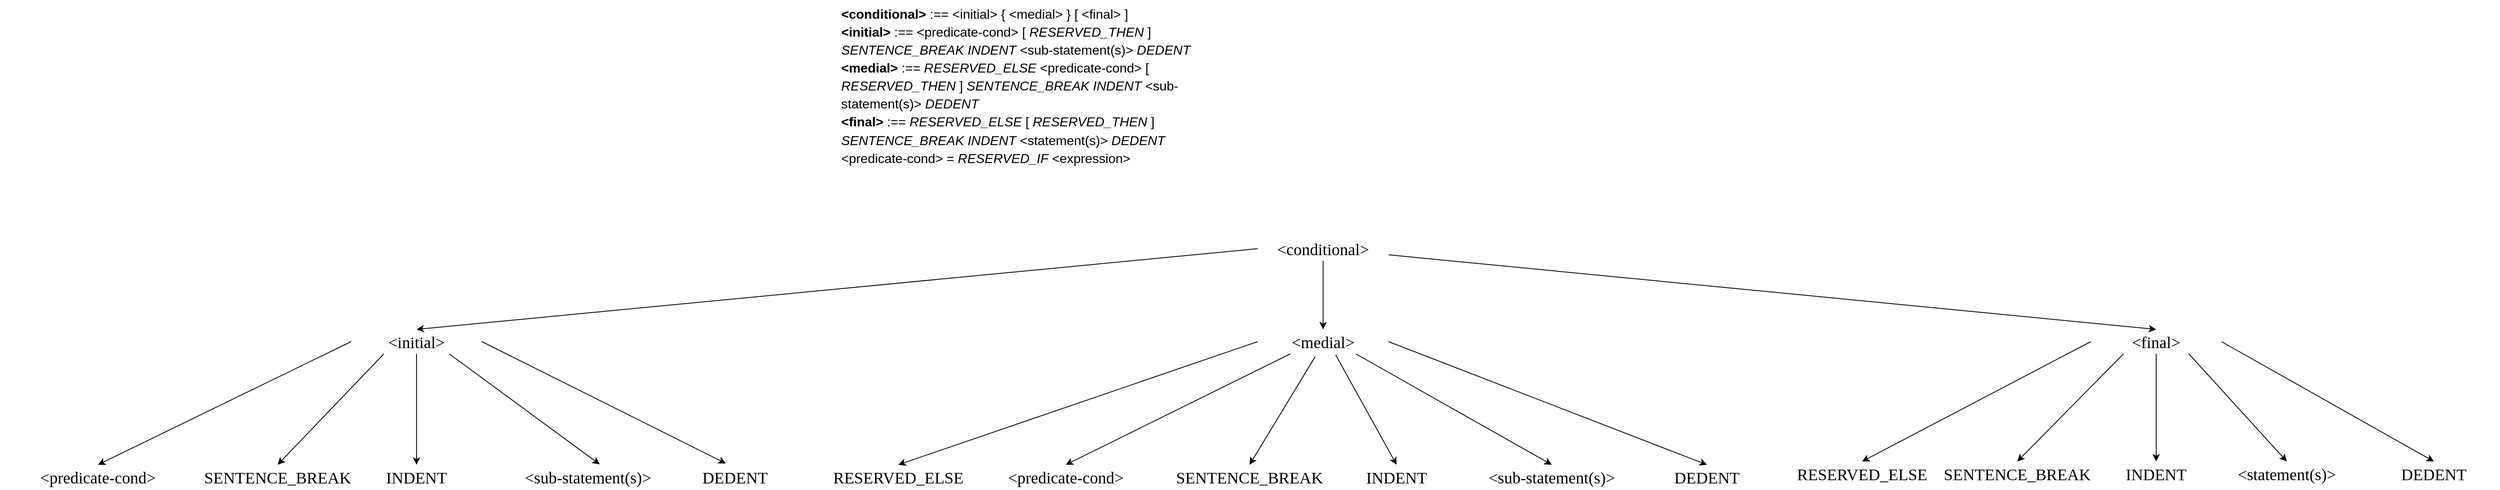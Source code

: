 <mxfile version="22.1.21" type="github">
  <diagram name="Page-1" id="WEaogWOMoJxRNa3tFYCO">
    <mxGraphModel dx="2610" dy="819" grid="1" gridSize="10" guides="1" tooltips="1" connect="1" arrows="1" fold="1" page="1" pageScale="1" pageWidth="1169" pageHeight="827" math="0" shadow="0">
      <root>
        <mxCell id="0" />
        <mxCell id="1" parent="0" />
        <mxCell id="Kcy05sSw5dRX6cnOLowN-1" value="&lt;b style=&quot;font-weight:normal;&quot; id=&quot;docs-internal-guid-42f4c1cf-7fff-ffef-cff0-2908b1d1533a&quot;&gt;&lt;p dir=&quot;ltr&quot; style=&quot;line-height:1.38;margin-left: 36pt;margin-top:0pt;margin-bottom:0pt;&quot;&gt;&lt;span style=&quot;font-size: 12pt; font-family: Consolas, sans-serif; color: rgb(0, 0, 0); background-color: transparent; font-weight: 700; font-style: normal; font-variant: normal; text-decoration: none; vertical-align: baseline;&quot;&gt;&amp;lt;conditional&amp;gt;&lt;/span&gt;&lt;span style=&quot;font-size: 12pt; font-family: Consolas, sans-serif; color: rgb(0, 0, 0); background-color: transparent; font-weight: 400; font-style: normal; font-variant: normal; text-decoration: none; vertical-align: baseline;&quot;&gt; :== &amp;lt;initial&amp;gt; { &amp;lt;medial&amp;gt; } [ &amp;lt;final&amp;gt; ]&lt;/span&gt;&lt;/p&gt;&lt;p dir=&quot;ltr&quot; style=&quot;line-height:1.38;margin-left: 36pt;margin-top:0pt;margin-bottom:0pt;&quot;&gt;&lt;span style=&quot;font-size: 12pt; font-family: Consolas, sans-serif; color: rgb(0, 0, 0); background-color: transparent; font-weight: 700; font-style: normal; font-variant: normal; text-decoration: none; vertical-align: baseline;&quot;&gt;&amp;lt;initial&amp;gt;&lt;/span&gt;&lt;span style=&quot;font-size: 12pt; font-family: Consolas, sans-serif; color: rgb(0, 0, 0); background-color: transparent; font-weight: 400; font-style: normal; font-variant: normal; text-decoration: none; vertical-align: baseline;&quot;&gt; :== &amp;lt;predicate-cond&amp;gt; [ &lt;/span&gt;&lt;span style=&quot;font-size: 12pt; font-family: Consolas, sans-serif; color: rgb(0, 0, 0); background-color: transparent; font-weight: 400; font-style: italic; font-variant: normal; text-decoration: none; vertical-align: baseline;&quot;&gt;RESERVED_THEN &lt;/span&gt;&lt;span style=&quot;font-size: 12pt; font-family: Consolas, sans-serif; color: rgb(0, 0, 0); background-color: transparent; font-weight: 400; font-style: normal; font-variant: normal; text-decoration: none; vertical-align: baseline;&quot;&gt;] &lt;/span&gt;&lt;span style=&quot;font-size: 12pt; font-family: Consolas, sans-serif; color: rgb(0, 0, 0); background-color: transparent; font-weight: 400; font-style: italic; font-variant: normal; text-decoration: none; vertical-align: baseline;&quot;&gt;SENTENCE_BREAK&lt;/span&gt;&lt;span style=&quot;font-size: 12pt; font-family: Consolas, sans-serif; color: rgb(0, 0, 0); background-color: transparent; font-weight: 400; font-style: normal; font-variant: normal; text-decoration: none; vertical-align: baseline;&quot;&gt; &lt;/span&gt;&lt;span style=&quot;font-size: 12pt; font-family: Consolas, sans-serif; color: rgb(0, 0, 0); background-color: transparent; font-weight: 400; font-style: italic; font-variant: normal; text-decoration: none; vertical-align: baseline;&quot;&gt;INDENT&lt;/span&gt;&lt;span style=&quot;font-size: 12pt; font-family: Consolas, sans-serif; color: rgb(0, 0, 0); background-color: transparent; font-weight: 400; font-style: normal; font-variant: normal; text-decoration: none; vertical-align: baseline;&quot;&gt; &amp;lt;sub-statement(s)&amp;gt; &lt;/span&gt;&lt;span style=&quot;font-size: 12pt; font-family: Consolas, sans-serif; color: rgb(0, 0, 0); background-color: transparent; font-weight: 400; font-style: italic; font-variant: normal; text-decoration: none; vertical-align: baseline;&quot;&gt;DEDENT&lt;/span&gt;&lt;/p&gt;&lt;p dir=&quot;ltr&quot; style=&quot;line-height:1.38;margin-left: 36pt;margin-top:0pt;margin-bottom:0pt;&quot;&gt;&lt;span style=&quot;font-size: 12pt; font-family: Consolas, sans-serif; color: rgb(0, 0, 0); background-color: transparent; font-weight: 700; font-style: normal; font-variant: normal; text-decoration: none; vertical-align: baseline;&quot;&gt;&amp;lt;medial&amp;gt; &lt;/span&gt;&lt;span style=&quot;font-size: 12pt; font-family: Consolas, sans-serif; color: rgb(0, 0, 0); background-color: transparent; font-weight: 400; font-style: normal; font-variant: normal; text-decoration: none; vertical-align: baseline;&quot;&gt;:== &lt;/span&gt;&lt;span style=&quot;font-size: 12pt; font-family: Consolas, sans-serif; color: rgb(0, 0, 0); background-color: transparent; font-weight: 400; font-style: italic; font-variant: normal; text-decoration: none; vertical-align: baseline;&quot;&gt;RESERVED_ELSE&lt;/span&gt;&lt;span style=&quot;font-size: 12pt; font-family: Consolas, sans-serif; color: rgb(0, 0, 0); background-color: transparent; font-weight: 400; font-style: normal; font-variant: normal; text-decoration: none; vertical-align: baseline;&quot;&gt; &amp;lt;predicate-cond&amp;gt; [ &lt;/span&gt;&lt;span style=&quot;font-size: 12pt; font-family: Consolas, sans-serif; color: rgb(0, 0, 0); background-color: transparent; font-weight: 400; font-style: italic; font-variant: normal; text-decoration: none; vertical-align: baseline;&quot;&gt;RESERVED_THEN &lt;/span&gt;&lt;span style=&quot;font-size: 12pt; font-family: Consolas, sans-serif; color: rgb(0, 0, 0); background-color: transparent; font-weight: 400; font-style: normal; font-variant: normal; text-decoration: none; vertical-align: baseline;&quot;&gt;] &lt;/span&gt;&lt;span style=&quot;font-size: 12pt; font-family: Consolas, sans-serif; color: rgb(0, 0, 0); background-color: transparent; font-weight: 400; font-style: italic; font-variant: normal; text-decoration: none; vertical-align: baseline;&quot;&gt;SENTENCE_BREAK&lt;/span&gt;&lt;span style=&quot;font-size: 12pt; font-family: Consolas, sans-serif; color: rgb(0, 0, 0); background-color: transparent; font-weight: 400; font-style: normal; font-variant: normal; text-decoration: none; vertical-align: baseline;&quot;&gt; &lt;/span&gt;&lt;span style=&quot;font-size: 12pt; font-family: Consolas, sans-serif; color: rgb(0, 0, 0); background-color: transparent; font-weight: 400; font-style: italic; font-variant: normal; text-decoration: none; vertical-align: baseline;&quot;&gt;INDENT&lt;/span&gt;&lt;span style=&quot;font-size: 12pt; font-family: Consolas, sans-serif; color: rgb(0, 0, 0); background-color: transparent; font-weight: 400; font-style: normal; font-variant: normal; text-decoration: none; vertical-align: baseline;&quot;&gt; &amp;lt;sub-statement(s)&amp;gt; &lt;/span&gt;&lt;span style=&quot;font-size: 12pt; font-family: Consolas, sans-serif; color: rgb(0, 0, 0); background-color: transparent; font-weight: 400; font-style: italic; font-variant: normal; text-decoration: none; vertical-align: baseline;&quot;&gt;DEDENT&lt;/span&gt;&lt;/p&gt;&lt;p dir=&quot;ltr&quot; style=&quot;line-height:1.38;margin-left: 36pt;margin-top:0pt;margin-bottom:0pt;&quot;&gt;&lt;span style=&quot;font-size: 12pt; font-family: Consolas, sans-serif; color: rgb(0, 0, 0); background-color: transparent; font-weight: 700; font-style: normal; font-variant: normal; text-decoration: none; vertical-align: baseline;&quot;&gt;&amp;lt;final&amp;gt; &lt;/span&gt;&lt;span style=&quot;font-size: 12pt; font-family: Consolas, sans-serif; color: rgb(0, 0, 0); background-color: transparent; font-weight: 400; font-style: normal; font-variant: normal; text-decoration: none; vertical-align: baseline;&quot;&gt;:== &lt;/span&gt;&lt;span style=&quot;font-size: 12pt; font-family: Consolas, sans-serif; color: rgb(0, 0, 0); background-color: transparent; font-weight: 400; font-style: italic; font-variant: normal; text-decoration: none; vertical-align: baseline;&quot;&gt;RESERVED_ELSE&lt;/span&gt;&lt;span style=&quot;font-size: 12pt; font-family: Consolas, sans-serif; color: rgb(0, 0, 0); background-color: transparent; font-weight: 400; font-style: normal; font-variant: normal; text-decoration: none; vertical-align: baseline;&quot;&gt; [ &lt;/span&gt;&lt;span style=&quot;font-size: 12pt; font-family: Consolas, sans-serif; color: rgb(0, 0, 0); background-color: transparent; font-weight: 400; font-style: italic; font-variant: normal; text-decoration: none; vertical-align: baseline;&quot;&gt;RESERVED_THEN &lt;/span&gt;&lt;span style=&quot;font-size: 12pt; font-family: Consolas, sans-serif; color: rgb(0, 0, 0); background-color: transparent; font-weight: 400; font-style: normal; font-variant: normal; text-decoration: none; vertical-align: baseline;&quot;&gt;] &lt;/span&gt;&lt;span style=&quot;font-size: 12pt; font-family: Consolas, sans-serif; color: rgb(0, 0, 0); background-color: transparent; font-weight: 400; font-style: italic; font-variant: normal; text-decoration: none; vertical-align: baseline;&quot;&gt;SENTENCE_BREAK&lt;/span&gt;&lt;span style=&quot;font-size: 12pt; font-family: Consolas, sans-serif; color: rgb(0, 0, 0); background-color: transparent; font-weight: 400; font-style: normal; font-variant: normal; text-decoration: none; vertical-align: baseline;&quot;&gt; &lt;/span&gt;&lt;span style=&quot;font-size: 12pt; font-family: Consolas, sans-serif; color: rgb(0, 0, 0); background-color: transparent; font-weight: 400; font-style: italic; font-variant: normal; text-decoration: none; vertical-align: baseline;&quot;&gt;INDENT&lt;/span&gt;&lt;span style=&quot;font-size: 12pt; font-family: Consolas, sans-serif; color: rgb(0, 0, 0); background-color: transparent; font-weight: 400; font-style: normal; font-variant: normal; text-decoration: none; vertical-align: baseline;&quot;&gt; &amp;lt;statement(s)&amp;gt; &lt;/span&gt;&lt;span style=&quot;font-size: 12pt; font-family: Consolas, sans-serif; color: rgb(0, 0, 0); background-color: transparent; font-weight: 400; font-style: italic; font-variant: normal; text-decoration: none; vertical-align: baseline;&quot;&gt;DEDENT&lt;/span&gt;&lt;/p&gt;&lt;p dir=&quot;ltr&quot; style=&quot;line-height:1.38;margin-left: 36pt;margin-top:0pt;margin-bottom:0pt;&quot;&gt;&lt;span style=&quot;font-size: 12pt; font-family: Consolas, sans-serif; color: rgb(0, 0, 0); background-color: transparent; font-weight: 400; font-style: normal; font-variant: normal; text-decoration: none; vertical-align: baseline;&quot;&gt;&amp;lt;predicate-cond&amp;gt; = &lt;/span&gt;&lt;span style=&quot;font-size: 12pt; font-family: Consolas, sans-serif; color: rgb(0, 0, 0); background-color: transparent; font-weight: 400; font-style: italic; font-variant: normal; text-decoration: none; vertical-align: baseline;&quot;&gt;RESERVED_IF&lt;/span&gt;&lt;span style=&quot;font-size: 12pt; font-family: Consolas, sans-serif; color: rgb(0, 0, 0); background-color: transparent; font-weight: 400; font-style: normal; font-variant: normal; text-decoration: none; vertical-align: baseline;&quot;&gt; &amp;lt;expression&amp;gt;&lt;/span&gt;&lt;/p&gt;&lt;/b&gt;&lt;br class=&quot;Apple-interchange-newline&quot;&gt;" style="text;whiteSpace=wrap;html=1;" vertex="1" parent="1">
          <mxGeometry y="10" width="560" height="240" as="geometry" />
        </mxCell>
        <mxCell id="Kcy05sSw5dRX6cnOLowN-2" value="&lt;font style=&quot;font-size: 20px;&quot;&gt;&amp;lt;conditional&amp;gt;&lt;/font&gt;" style="text;html=1;strokeColor=none;fillColor=none;align=center;verticalAlign=middle;whiteSpace=wrap;rounded=0;fontFamily=Lucida Console;" vertex="1" parent="1">
          <mxGeometry x="560" y="300" width="160" height="30" as="geometry" />
        </mxCell>
        <mxCell id="Kcy05sSw5dRX6cnOLowN-3" value="&lt;font style=&quot;font-size: 20px;&quot;&gt;&amp;lt;initial&amp;gt;&lt;/font&gt;" style="text;html=1;strokeColor=none;fillColor=none;align=center;verticalAlign=middle;whiteSpace=wrap;rounded=0;fontFamily=Lucida Console;" vertex="1" parent="1">
          <mxGeometry x="-550" y="414" width="160" height="30" as="geometry" />
        </mxCell>
        <mxCell id="Kcy05sSw5dRX6cnOLowN-4" value="&lt;font style=&quot;font-size: 20px;&quot;&gt;&amp;lt;medial&amp;gt;&lt;/font&gt;" style="text;html=1;strokeColor=none;fillColor=none;align=center;verticalAlign=middle;whiteSpace=wrap;rounded=0;fontFamily=Lucida Console;" vertex="1" parent="1">
          <mxGeometry x="560" y="414" width="160" height="30" as="geometry" />
        </mxCell>
        <mxCell id="Kcy05sSw5dRX6cnOLowN-5" value="&lt;font style=&quot;font-size: 20px;&quot;&gt;&amp;lt;final&amp;gt;&lt;/font&gt;" style="text;html=1;strokeColor=none;fillColor=none;align=center;verticalAlign=middle;whiteSpace=wrap;rounded=0;fontFamily=Lucida Console;" vertex="1" parent="1">
          <mxGeometry x="1580" y="414" width="160" height="30" as="geometry" />
        </mxCell>
        <mxCell id="Kcy05sSw5dRX6cnOLowN-6" value="&lt;font style=&quot;font-size: 20px;&quot;&gt;RESERVED_ELSE&lt;/font&gt;" style="text;html=1;strokeColor=none;fillColor=none;align=center;verticalAlign=middle;whiteSpace=wrap;rounded=0;fontFamily=Lucida Console;" vertex="1" parent="1">
          <mxGeometry x="1220" y="576" width="160" height="30" as="geometry" />
        </mxCell>
        <mxCell id="Kcy05sSw5dRX6cnOLowN-7" value="&lt;font style=&quot;font-size: 20px;&quot;&gt;SENTENCE_BREAK&lt;/font&gt;" style="text;html=1;strokeColor=none;fillColor=none;align=center;verticalAlign=middle;whiteSpace=wrap;rounded=0;fontFamily=Lucida Console;" vertex="1" parent="1">
          <mxGeometry x="1410" y="576" width="160" height="30" as="geometry" />
        </mxCell>
        <mxCell id="Kcy05sSw5dRX6cnOLowN-8" value="&lt;font style=&quot;font-size: 20px;&quot;&gt;SENTENCE_BREAK&lt;/font&gt;" style="text;html=1;strokeColor=none;fillColor=none;align=center;verticalAlign=middle;whiteSpace=wrap;rounded=0;fontFamily=Lucida Console;" vertex="1" parent="1">
          <mxGeometry x="-720" y="580" width="160" height="30" as="geometry" />
        </mxCell>
        <mxCell id="Kcy05sSw5dRX6cnOLowN-9" value="&lt;font style=&quot;font-size: 20px;&quot;&gt;&amp;lt;statement(s)&amp;gt;&lt;/font&gt;" style="text;html=1;strokeColor=none;fillColor=none;align=center;verticalAlign=middle;whiteSpace=wrap;rounded=0;fontFamily=Lucida Console;" vertex="1" parent="1">
          <mxGeometry x="1740" y="576" width="160" height="30" as="geometry" />
        </mxCell>
        <mxCell id="Kcy05sSw5dRX6cnOLowN-10" value="&lt;font style=&quot;font-size: 20px;&quot;&gt;INDENT&lt;/font&gt;" style="text;html=1;strokeColor=none;fillColor=none;align=center;verticalAlign=middle;whiteSpace=wrap;rounded=0;fontFamily=Lucida Console;" vertex="1" parent="1">
          <mxGeometry x="1580" y="576" width="160" height="30" as="geometry" />
        </mxCell>
        <mxCell id="Kcy05sSw5dRX6cnOLowN-11" value="&lt;font style=&quot;font-size: 20px;&quot;&gt;DEDENT&lt;/font&gt;" style="text;html=1;strokeColor=none;fillColor=none;align=center;verticalAlign=middle;whiteSpace=wrap;rounded=0;fontFamily=Lucida Console;" vertex="1" parent="1">
          <mxGeometry x="1920" y="576" width="160" height="30" as="geometry" />
        </mxCell>
        <mxCell id="Kcy05sSw5dRX6cnOLowN-13" value="&lt;font style=&quot;font-size: 20px;&quot;&gt;&amp;lt;predicate-cond&amp;gt;&lt;/font&gt;" style="text;html=1;strokeColor=none;fillColor=none;align=center;verticalAlign=middle;whiteSpace=wrap;rounded=0;fontFamily=Lucida Console;" vertex="1" parent="1">
          <mxGeometry x="-980" y="580" width="240" height="30" as="geometry" />
        </mxCell>
        <mxCell id="Kcy05sSw5dRX6cnOLowN-14" value="&lt;font style=&quot;font-size: 20px;&quot;&gt;INDENT&lt;/font&gt;" style="text;html=1;strokeColor=none;fillColor=none;align=center;verticalAlign=middle;whiteSpace=wrap;rounded=0;fontFamily=Lucida Console;" vertex="1" parent="1">
          <mxGeometry x="-550" y="580" width="160" height="30" as="geometry" />
        </mxCell>
        <mxCell id="Kcy05sSw5dRX6cnOLowN-15" value="&lt;font style=&quot;font-size: 20px;&quot;&gt;&amp;lt;sub-statement(s)&amp;gt;&lt;/font&gt;" style="text;html=1;strokeColor=none;fillColor=none;align=center;verticalAlign=middle;whiteSpace=wrap;rounded=0;fontFamily=Lucida Console;" vertex="1" parent="1">
          <mxGeometry x="-370" y="580" width="220" height="30" as="geometry" />
        </mxCell>
        <mxCell id="Kcy05sSw5dRX6cnOLowN-16" value="&lt;font style=&quot;font-size: 20px;&quot;&gt;DEDENT&lt;/font&gt;" style="text;html=1;strokeColor=none;fillColor=none;align=center;verticalAlign=middle;whiteSpace=wrap;rounded=0;fontFamily=Lucida Console;" vertex="1" parent="1">
          <mxGeometry x="-160" y="580" width="160" height="30" as="geometry" />
        </mxCell>
        <mxCell id="Kcy05sSw5dRX6cnOLowN-18" value="&lt;font style=&quot;font-size: 20px;&quot;&gt;RESERVED_ELSE&lt;/font&gt;" style="text;html=1;strokeColor=none;fillColor=none;align=center;verticalAlign=middle;whiteSpace=wrap;rounded=0;fontFamily=Lucida Console;" vertex="1" parent="1">
          <mxGeometry x="40" y="580" width="160" height="30" as="geometry" />
        </mxCell>
        <mxCell id="Kcy05sSw5dRX6cnOLowN-19" value="&lt;font style=&quot;font-size: 20px;&quot;&gt;SENTENCE_BREAK&lt;/font&gt;" style="text;html=1;strokeColor=none;fillColor=none;align=center;verticalAlign=middle;whiteSpace=wrap;rounded=0;fontFamily=Lucida Console;" vertex="1" parent="1">
          <mxGeometry x="470" y="580" width="160" height="30" as="geometry" />
        </mxCell>
        <mxCell id="Kcy05sSw5dRX6cnOLowN-21" value="&lt;font style=&quot;font-size: 20px;&quot;&gt;INDENT&lt;/font&gt;" style="text;html=1;strokeColor=none;fillColor=none;align=center;verticalAlign=middle;whiteSpace=wrap;rounded=0;fontFamily=Lucida Console;" vertex="1" parent="1">
          <mxGeometry x="650" y="580" width="160" height="30" as="geometry" />
        </mxCell>
        <mxCell id="Kcy05sSw5dRX6cnOLowN-22" value="&lt;font style=&quot;font-size: 20px;&quot;&gt;DEDENT&lt;/font&gt;" style="text;html=1;strokeColor=none;fillColor=none;align=center;verticalAlign=middle;whiteSpace=wrap;rounded=0;fontFamily=Lucida Console;" vertex="1" parent="1">
          <mxGeometry x="1030" y="580" width="160" height="30" as="geometry" />
        </mxCell>
        <mxCell id="Kcy05sSw5dRX6cnOLowN-23" value="&lt;font style=&quot;font-size: 20px;&quot;&gt;&amp;lt;predicate-cond&amp;gt;&lt;/font&gt;" style="text;html=1;strokeColor=none;fillColor=none;align=center;verticalAlign=middle;whiteSpace=wrap;rounded=0;fontFamily=Lucida Console;" vertex="1" parent="1">
          <mxGeometry x="190" y="580" width="270" height="30" as="geometry" />
        </mxCell>
        <mxCell id="Kcy05sSw5dRX6cnOLowN-24" value="&lt;font style=&quot;font-size: 20px;&quot;&gt;&amp;lt;sub-statement(s)&amp;gt;&lt;/font&gt;" style="text;html=1;strokeColor=none;fillColor=none;align=center;verticalAlign=middle;whiteSpace=wrap;rounded=0;fontFamily=Lucida Console;" vertex="1" parent="1">
          <mxGeometry x="810" y="580" width="220" height="30" as="geometry" />
        </mxCell>
        <mxCell id="Kcy05sSw5dRX6cnOLowN-28" value="" style="endArrow=classic;html=1;rounded=0;exitX=0;exitY=0.5;exitDx=0;exitDy=0;entryX=0.5;entryY=0;entryDx=0;entryDy=0;" edge="1" parent="1" source="Kcy05sSw5dRX6cnOLowN-5" target="Kcy05sSw5dRX6cnOLowN-6">
          <mxGeometry width="50" height="50" relative="1" as="geometry">
            <mxPoint x="1270" y="480" as="sourcePoint" />
            <mxPoint x="1320" y="430" as="targetPoint" />
          </mxGeometry>
        </mxCell>
        <mxCell id="Kcy05sSw5dRX6cnOLowN-29" value="" style="endArrow=classic;html=1;rounded=0;exitX=0.25;exitY=1;exitDx=0;exitDy=0;entryX=0.5;entryY=0;entryDx=0;entryDy=0;" edge="1" parent="1" source="Kcy05sSw5dRX6cnOLowN-5" target="Kcy05sSw5dRX6cnOLowN-7">
          <mxGeometry width="50" height="50" relative="1" as="geometry">
            <mxPoint x="1629" y="445" as="sourcePoint" />
            <mxPoint x="1310" y="586" as="targetPoint" />
          </mxGeometry>
        </mxCell>
        <mxCell id="Kcy05sSw5dRX6cnOLowN-30" value="" style="endArrow=classic;html=1;rounded=0;exitX=0.5;exitY=1;exitDx=0;exitDy=0;entryX=0.5;entryY=0;entryDx=0;entryDy=0;" edge="1" parent="1" source="Kcy05sSw5dRX6cnOLowN-5" target="Kcy05sSw5dRX6cnOLowN-10">
          <mxGeometry width="50" height="50" relative="1" as="geometry">
            <mxPoint x="1669" y="460" as="sourcePoint" />
            <mxPoint x="1500" y="586" as="targetPoint" />
          </mxGeometry>
        </mxCell>
        <mxCell id="Kcy05sSw5dRX6cnOLowN-31" value="" style="endArrow=classic;html=1;rounded=0;exitX=0.75;exitY=1;exitDx=0;exitDy=0;entryX=0.5;entryY=0;entryDx=0;entryDy=0;" edge="1" parent="1" source="Kcy05sSw5dRX6cnOLowN-5" target="Kcy05sSw5dRX6cnOLowN-9">
          <mxGeometry width="50" height="50" relative="1" as="geometry">
            <mxPoint x="1709" y="460" as="sourcePoint" />
            <mxPoint x="1709" y="586" as="targetPoint" />
          </mxGeometry>
        </mxCell>
        <mxCell id="Kcy05sSw5dRX6cnOLowN-32" value="" style="endArrow=classic;html=1;rounded=0;exitX=1;exitY=0.5;exitDx=0;exitDy=0;entryX=0.5;entryY=0;entryDx=0;entryDy=0;" edge="1" parent="1" source="Kcy05sSw5dRX6cnOLowN-5" target="Kcy05sSw5dRX6cnOLowN-11">
          <mxGeometry width="50" height="50" relative="1" as="geometry">
            <mxPoint x="1749" y="460" as="sourcePoint" />
            <mxPoint x="1890" y="586" as="targetPoint" />
          </mxGeometry>
        </mxCell>
        <mxCell id="Kcy05sSw5dRX6cnOLowN-35" value="" style="endArrow=classic;html=1;rounded=0;exitX=0;exitY=0.5;exitDx=0;exitDy=0;entryX=0.5;entryY=0;entryDx=0;entryDy=0;" edge="1" parent="1" source="Kcy05sSw5dRX6cnOLowN-4" target="Kcy05sSw5dRX6cnOLowN-18">
          <mxGeometry width="50" height="50" relative="1" as="geometry">
            <mxPoint x="520" y="390" as="sourcePoint" />
            <mxPoint x="240" y="537" as="targetPoint" />
          </mxGeometry>
        </mxCell>
        <mxCell id="Kcy05sSw5dRX6cnOLowN-36" value="" style="endArrow=classic;html=1;rounded=0;exitX=0.25;exitY=1;exitDx=0;exitDy=0;entryX=0.5;entryY=0;entryDx=0;entryDy=0;" edge="1" parent="1" source="Kcy05sSw5dRX6cnOLowN-4" target="Kcy05sSw5dRX6cnOLowN-23">
          <mxGeometry width="50" height="50" relative="1" as="geometry">
            <mxPoint x="550" y="395" as="sourcePoint" />
            <mxPoint x="130" y="590" as="targetPoint" />
          </mxGeometry>
        </mxCell>
        <mxCell id="Kcy05sSw5dRX6cnOLowN-37" value="" style="endArrow=classic;html=1;rounded=0;exitX=0.439;exitY=1.119;exitDx=0;exitDy=0;entryX=0.5;entryY=0;entryDx=0;entryDy=0;exitPerimeter=0;" edge="1" parent="1" source="Kcy05sSw5dRX6cnOLowN-4" target="Kcy05sSw5dRX6cnOLowN-19">
          <mxGeometry width="50" height="50" relative="1" as="geometry">
            <mxPoint x="590" y="410" as="sourcePoint" />
            <mxPoint x="335" y="590" as="targetPoint" />
          </mxGeometry>
        </mxCell>
        <mxCell id="Kcy05sSw5dRX6cnOLowN-38" value="" style="endArrow=classic;html=1;rounded=0;exitX=0.596;exitY=1.043;exitDx=0;exitDy=0;entryX=0.5;entryY=0;entryDx=0;entryDy=0;exitPerimeter=0;" edge="1" parent="1" source="Kcy05sSw5dRX6cnOLowN-4" target="Kcy05sSw5dRX6cnOLowN-21">
          <mxGeometry width="50" height="50" relative="1" as="geometry">
            <mxPoint x="620" y="414" as="sourcePoint" />
            <mxPoint x="560" y="590" as="targetPoint" />
          </mxGeometry>
        </mxCell>
        <mxCell id="Kcy05sSw5dRX6cnOLowN-39" style="edgeStyle=orthogonalEdgeStyle;rounded=0;orthogonalLoop=1;jettySize=auto;html=1;exitX=0.5;exitY=1;exitDx=0;exitDy=0;" edge="1" parent="1" source="Kcy05sSw5dRX6cnOLowN-4" target="Kcy05sSw5dRX6cnOLowN-4">
          <mxGeometry relative="1" as="geometry" />
        </mxCell>
        <mxCell id="Kcy05sSw5dRX6cnOLowN-40" value="" style="endArrow=classic;html=1;rounded=0;exitX=0.75;exitY=1;exitDx=0;exitDy=0;entryX=0.5;entryY=0;entryDx=0;entryDy=0;" edge="1" parent="1" source="Kcy05sSw5dRX6cnOLowN-4" target="Kcy05sSw5dRX6cnOLowN-24">
          <mxGeometry width="50" height="50" relative="1" as="geometry">
            <mxPoint x="693" y="416" as="sourcePoint" />
            <mxPoint x="740" y="590" as="targetPoint" />
          </mxGeometry>
        </mxCell>
        <mxCell id="Kcy05sSw5dRX6cnOLowN-41" value="" style="endArrow=classic;html=1;rounded=0;exitX=1;exitY=0.5;exitDx=0;exitDy=0;entryX=0.5;entryY=0;entryDx=0;entryDy=0;" edge="1" parent="1" source="Kcy05sSw5dRX6cnOLowN-4" target="Kcy05sSw5dRX6cnOLowN-22">
          <mxGeometry width="50" height="50" relative="1" as="geometry">
            <mxPoint x="840" y="380" as="sourcePoint" />
            <mxPoint x="895" y="559" as="targetPoint" />
          </mxGeometry>
        </mxCell>
        <mxCell id="Kcy05sSw5dRX6cnOLowN-43" value="" style="endArrow=classic;html=1;rounded=0;exitX=0;exitY=0.5;exitDx=0;exitDy=0;entryX=0.5;entryY=0;entryDx=0;entryDy=0;" edge="1" parent="1" source="Kcy05sSw5dRX6cnOLowN-3" target="Kcy05sSw5dRX6cnOLowN-13">
          <mxGeometry width="50" height="50" relative="1" as="geometry">
            <mxPoint x="-580" y="425" as="sourcePoint" />
            <mxPoint x="-1020" y="576" as="targetPoint" />
          </mxGeometry>
        </mxCell>
        <mxCell id="Kcy05sSw5dRX6cnOLowN-44" value="" style="endArrow=classic;html=1;rounded=0;exitX=0.25;exitY=1;exitDx=0;exitDy=0;entryX=0.5;entryY=0;entryDx=0;entryDy=0;" edge="1" parent="1" source="Kcy05sSw5dRX6cnOLowN-3" target="Kcy05sSw5dRX6cnOLowN-8">
          <mxGeometry width="50" height="50" relative="1" as="geometry">
            <mxPoint x="-570" y="439" as="sourcePoint" />
            <mxPoint x="-850" y="590" as="targetPoint" />
          </mxGeometry>
        </mxCell>
        <mxCell id="Kcy05sSw5dRX6cnOLowN-45" value="" style="endArrow=classic;html=1;rounded=0;exitX=0.5;exitY=1;exitDx=0;exitDy=0;entryX=0.5;entryY=0;entryDx=0;entryDy=0;" edge="1" parent="1" source="Kcy05sSw5dRX6cnOLowN-3" target="Kcy05sSw5dRX6cnOLowN-14">
          <mxGeometry width="50" height="50" relative="1" as="geometry">
            <mxPoint x="-530" y="454" as="sourcePoint" />
            <mxPoint x="-630" y="590" as="targetPoint" />
          </mxGeometry>
        </mxCell>
        <mxCell id="Kcy05sSw5dRX6cnOLowN-47" value="" style="endArrow=classic;html=1;rounded=0;exitX=0.75;exitY=1;exitDx=0;exitDy=0;entryX=0.565;entryY=-0.014;entryDx=0;entryDy=0;entryPerimeter=0;" edge="1" parent="1" source="Kcy05sSw5dRX6cnOLowN-3" target="Kcy05sSw5dRX6cnOLowN-15">
          <mxGeometry width="50" height="50" relative="1" as="geometry">
            <mxPoint x="-460" y="454" as="sourcePoint" />
            <mxPoint x="-460" y="590" as="targetPoint" />
          </mxGeometry>
        </mxCell>
        <mxCell id="Kcy05sSw5dRX6cnOLowN-48" value="" style="endArrow=classic;html=1;rounded=0;exitX=1;exitY=0.5;exitDx=0;exitDy=0;entryX=0.429;entryY=-0.052;entryDx=0;entryDy=0;entryPerimeter=0;" edge="1" parent="1" source="Kcy05sSw5dRX6cnOLowN-3" target="Kcy05sSw5dRX6cnOLowN-16">
          <mxGeometry width="50" height="50" relative="1" as="geometry">
            <mxPoint x="-420" y="454" as="sourcePoint" />
            <mxPoint x="-236" y="590" as="targetPoint" />
          </mxGeometry>
        </mxCell>
        <mxCell id="Kcy05sSw5dRX6cnOLowN-49" value="" style="endArrow=classic;html=1;rounded=0;exitX=0;exitY=0.5;exitDx=0;exitDy=0;entryX=0.5;entryY=0;entryDx=0;entryDy=0;" edge="1" parent="1" source="Kcy05sSw5dRX6cnOLowN-2" target="Kcy05sSw5dRX6cnOLowN-3">
          <mxGeometry width="50" height="50" relative="1" as="geometry">
            <mxPoint x="-380" y="439" as="sourcePoint" />
            <mxPoint x="-81" y="588" as="targetPoint" />
          </mxGeometry>
        </mxCell>
        <mxCell id="Kcy05sSw5dRX6cnOLowN-50" value="" style="endArrow=classic;html=1;rounded=0;exitX=0.5;exitY=1;exitDx=0;exitDy=0;entryX=0.5;entryY=0;entryDx=0;entryDy=0;" edge="1" parent="1" source="Kcy05sSw5dRX6cnOLowN-2" target="Kcy05sSw5dRX6cnOLowN-4">
          <mxGeometry width="50" height="50" relative="1" as="geometry">
            <mxPoint x="910" y="360" as="sourcePoint" />
            <mxPoint x="-120" y="459" as="targetPoint" />
          </mxGeometry>
        </mxCell>
        <mxCell id="Kcy05sSw5dRX6cnOLowN-51" value="" style="endArrow=classic;html=1;rounded=0;exitX=1;exitY=0.75;exitDx=0;exitDy=0;entryX=0.5;entryY=0;entryDx=0;entryDy=0;" edge="1" parent="1" source="Kcy05sSw5dRX6cnOLowN-2" target="Kcy05sSw5dRX6cnOLowN-5">
          <mxGeometry width="50" height="50" relative="1" as="geometry">
            <mxPoint x="650" y="340" as="sourcePoint" />
            <mxPoint x="650" y="424" as="targetPoint" />
          </mxGeometry>
        </mxCell>
      </root>
    </mxGraphModel>
  </diagram>
</mxfile>
